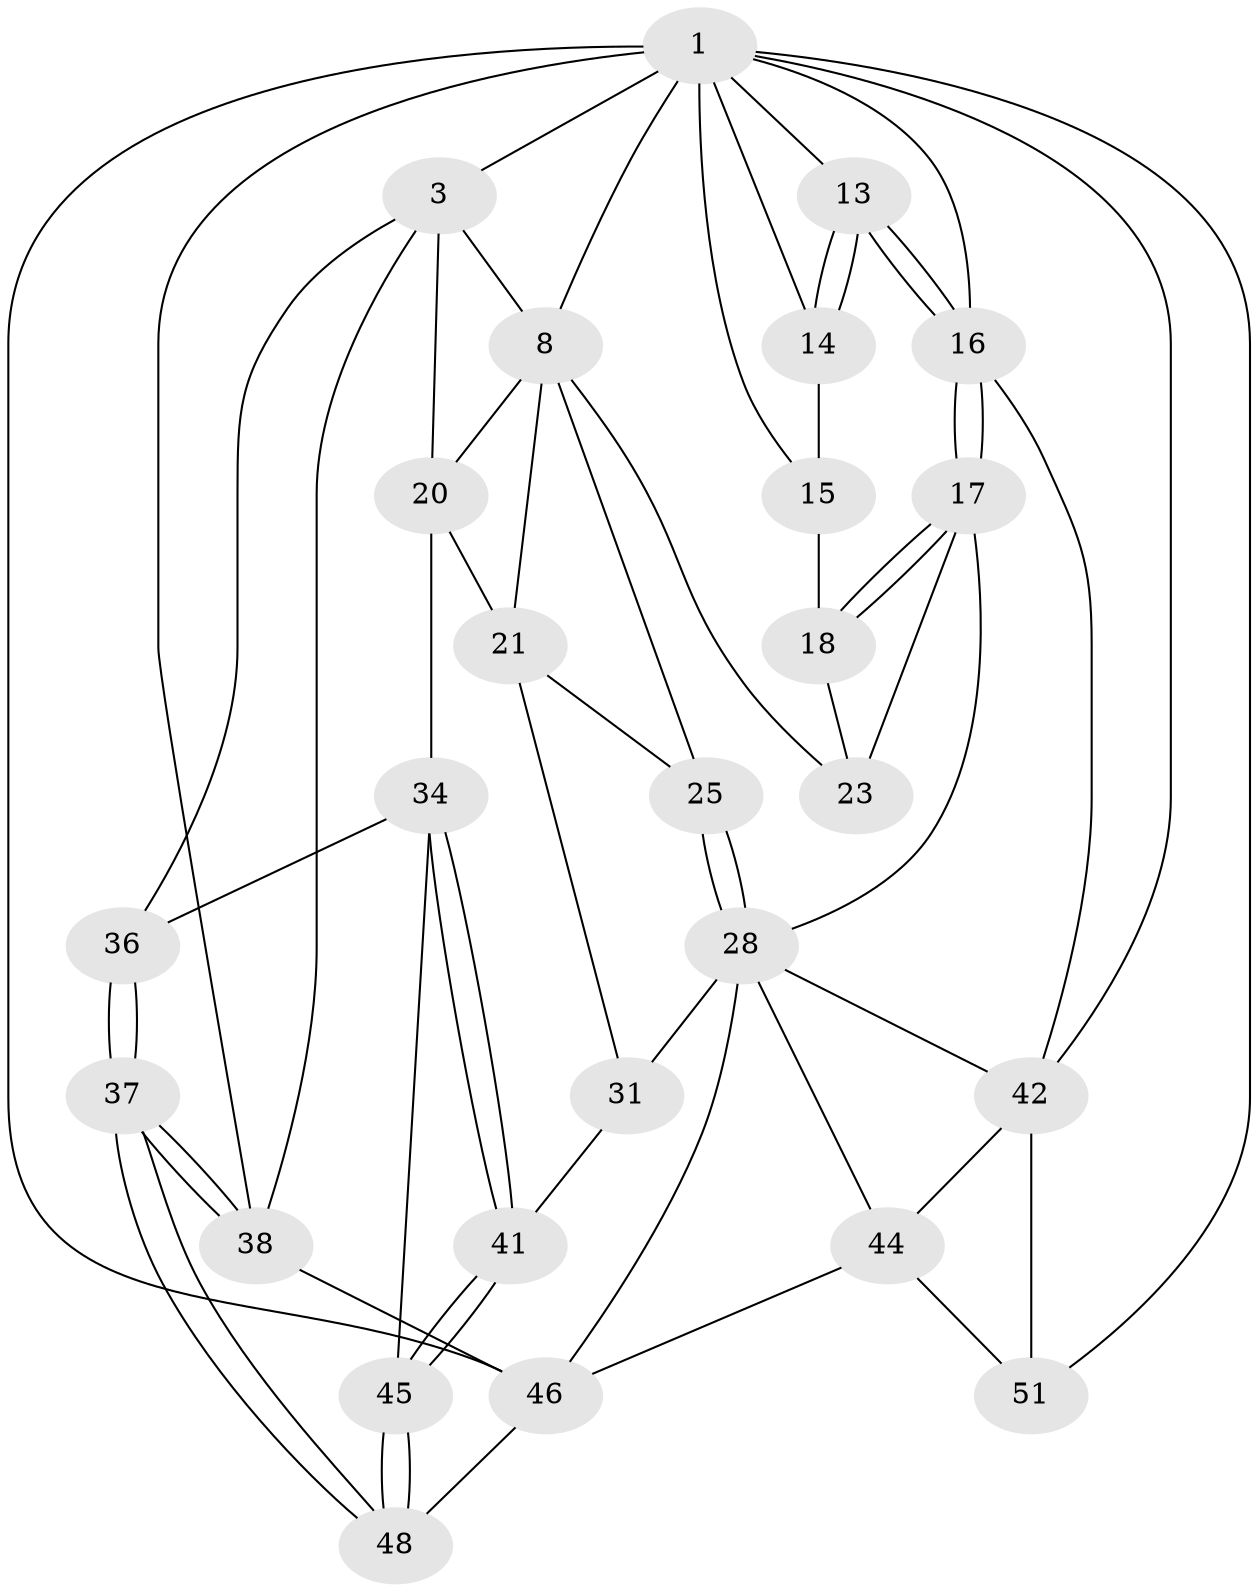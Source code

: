 // original degree distribution, {3: 0.03773584905660377, 5: 0.5283018867924528, 4: 0.24528301886792453, 6: 0.18867924528301888}
// Generated by graph-tools (version 1.1) at 2025/16/03/09/25 04:16:55]
// undirected, 26 vertices, 63 edges
graph export_dot {
graph [start="1"]
  node [color=gray90,style=filled];
  1 [pos="+0.8701632193366313+0",super="+2+6"];
  3 [pos="+0+0",super="+4+19"];
  8 [pos="+0.7427109761142883+0.1528262602924706",super="+24+9"];
  13 [pos="+1+0"];
  14 [pos="+0.908296289373305+0.1335593717572176"];
  15 [pos="+0.8954081122946067+0.16017885534365287"];
  16 [pos="+1+0.3482453212616339",super="+40"];
  17 [pos="+1+0.35021572691933295",super="+32"];
  18 [pos="+0.9064137766851245+0.19171647779811238"];
  20 [pos="+0.05826652723749664+0.06652271908466234",super="+22"];
  21 [pos="+0.3284236634558986+0.3529268071363744",super="+27"];
  23 [pos="+0.823375826171158+0.3043731744031852"];
  25 [pos="+0.6247397577535585+0.27522599362587924",super="+26"];
  28 [pos="+0.6999676239529106+0.43083238680275987",super="+33+29"];
  31 [pos="+0.34827319528335576+0.3970678208614266"];
  34 [pos="+0.035472202142308916+0.4223150681312746",super="+35"];
  36 [pos="+0+0.4497983127014271"];
  37 [pos="+0+0.7624003614676116"];
  38 [pos="+0+0.8282218281699225"];
  41 [pos="+0.19633100559010308+0.5095835620811033"];
  42 [pos="+0.8265486168635985+0.501354066829011",super="+43"];
  44 [pos="+0.6315658195039984+0.6986839204301286",super="+49"];
  45 [pos="+0.16586637881672472+0.6122945385463331"];
  46 [pos="+0.42550781243077257+0.7371628374143779",super="+47"];
  48 [pos="+0.15962856510945564+0.6546305660148339"];
  51 [pos="+0.8187602619307336+1"];
  1 -- 3;
  1 -- 38;
  1 -- 42;
  1 -- 13;
  1 -- 51;
  1 -- 8;
  1 -- 14;
  1 -- 15;
  1 -- 46;
  1 -- 16;
  3 -- 38;
  3 -- 20;
  3 -- 36;
  3 -- 8 [weight=2];
  8 -- 25 [weight=2];
  8 -- 23;
  8 -- 20;
  8 -- 21;
  13 -- 14;
  13 -- 14;
  13 -- 16;
  13 -- 16;
  14 -- 15;
  15 -- 18;
  16 -- 17;
  16 -- 17;
  16 -- 42;
  17 -- 18;
  17 -- 18;
  17 -- 28;
  17 -- 23;
  18 -- 23;
  20 -- 34;
  20 -- 21;
  21 -- 25;
  21 -- 31;
  25 -- 28;
  25 -- 28;
  28 -- 42;
  28 -- 46;
  28 -- 44;
  28 -- 31;
  31 -- 41;
  34 -- 41;
  34 -- 41;
  34 -- 36;
  34 -- 45;
  36 -- 37;
  36 -- 37;
  37 -- 38;
  37 -- 38;
  37 -- 48;
  37 -- 48;
  38 -- 46;
  41 -- 45;
  41 -- 45;
  42 -- 51;
  42 -- 44;
  44 -- 51;
  44 -- 46;
  45 -- 48;
  45 -- 48;
  46 -- 48;
}
